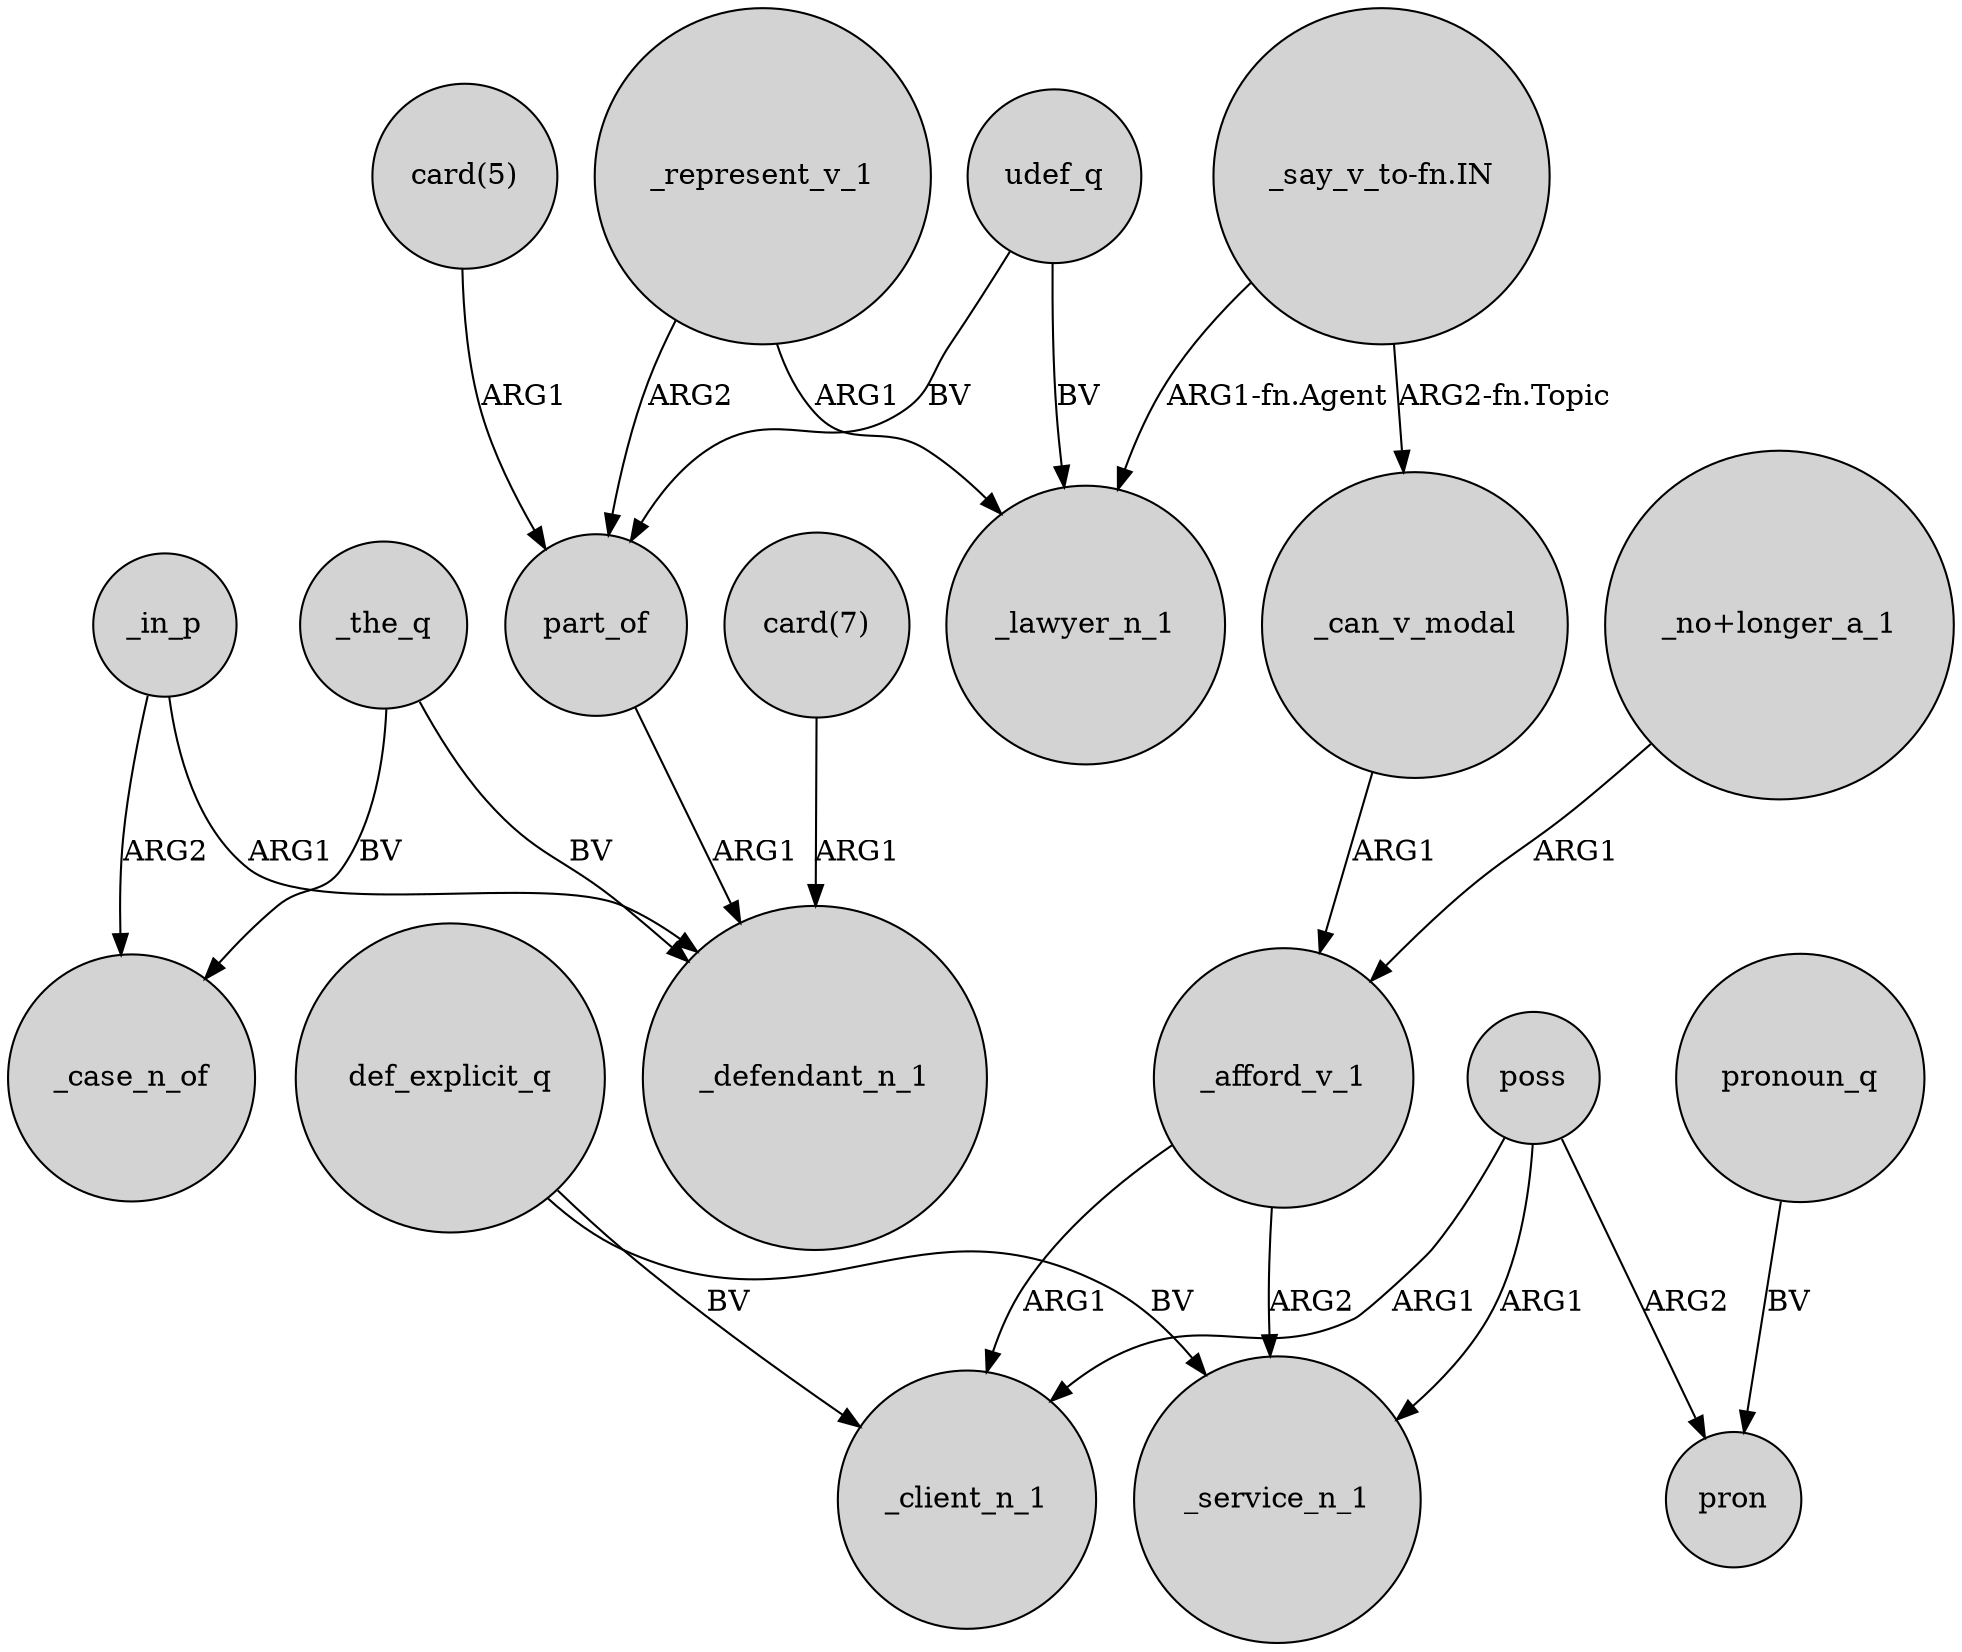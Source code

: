 digraph {
	node [shape=circle style=filled]
	_in_p -> _defendant_n_1 [label=ARG1]
	def_explicit_q -> _client_n_1 [label=BV]
	_afford_v_1 -> _client_n_1 [label=ARG1]
	udef_q -> part_of [label=BV]
	poss -> pron [label=ARG2]
	"_say_v_to-fn.IN" -> _lawyer_n_1 [label="ARG1-fn.Agent"]
	poss -> _service_n_1 [label=ARG1]
	_the_q -> _case_n_of [label=BV]
	part_of -> _defendant_n_1 [label=ARG1]
	_the_q -> _defendant_n_1 [label=BV]
	_can_v_modal -> _afford_v_1 [label=ARG1]
	pronoun_q -> pron [label=BV]
	_represent_v_1 -> _lawyer_n_1 [label=ARG1]
	"card(5)" -> part_of [label=ARG1]
	udef_q -> _lawyer_n_1 [label=BV]
	"card(7)" -> _defendant_n_1 [label=ARG1]
	"_no+longer_a_1" -> _afford_v_1 [label=ARG1]
	_in_p -> _case_n_of [label=ARG2]
	def_explicit_q -> _service_n_1 [label=BV]
	_represent_v_1 -> part_of [label=ARG2]
	"_say_v_to-fn.IN" -> _can_v_modal [label="ARG2-fn.Topic"]
	_afford_v_1 -> _service_n_1 [label=ARG2]
	poss -> _client_n_1 [label=ARG1]
}
